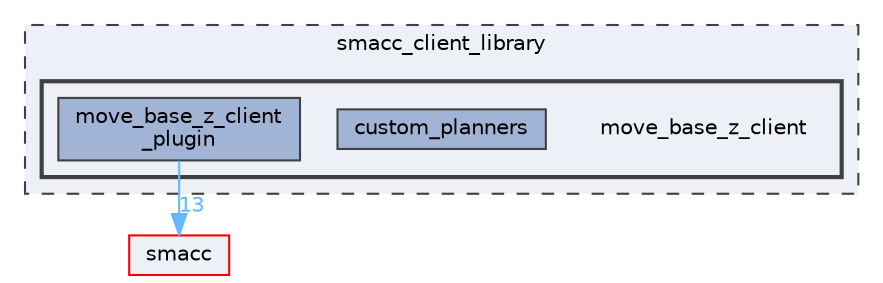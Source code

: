 digraph "smacc_client_library/move_base_z_client"
{
 // LATEX_PDF_SIZE
  bgcolor="transparent";
  edge [fontname=Helvetica,fontsize=10,labelfontname=Helvetica,labelfontsize=10];
  node [fontname=Helvetica,fontsize=10,shape=box,height=0.2,width=0.4];
  compound=true
  subgraph clusterdir_362d4678eed7ce374bc07bff496f870d {
    graph [ bgcolor="#edf0f7", pencolor="grey25", label="smacc_client_library", fontname=Helvetica,fontsize=10 style="filled,dashed", URL="dir_362d4678eed7ce374bc07bff496f870d.html",tooltip=""]
  subgraph clusterdir_e4255edaa76b375f1d771067db798d98 {
    graph [ bgcolor="#edf0f7", pencolor="grey25", label="", fontname=Helvetica,fontsize=10 style="filled,bold", URL="dir_e4255edaa76b375f1d771067db798d98.html",tooltip=""]
    dir_e4255edaa76b375f1d771067db798d98 [shape=plaintext, label="move_base_z_client"];
  dir_8ba2e1426875503dad5af6dc9dcb61f3 [label="custom_planners", fillcolor="#a2b4d6", color="grey25", style="filled", URL="dir_8ba2e1426875503dad5af6dc9dcb61f3.html",tooltip=""];
  dir_ba46289cd302b11947d63522123a501f [label="move_base_z_client\l_plugin", fillcolor="#a2b4d6", color="grey25", style="filled", URL="dir_ba46289cd302b11947d63522123a501f.html",tooltip=""];
  }
  }
  dir_6e3e4532ae0db906acb0c92fce514b9e [label="smacc", fillcolor="#edf0f7", color="red", style="filled", URL="dir_6e3e4532ae0db906acb0c92fce514b9e.html",tooltip=""];
  dir_ba46289cd302b11947d63522123a501f->dir_6e3e4532ae0db906acb0c92fce514b9e [headlabel="13", labeldistance=1.5 headhref="dir_000067_000090.html" color="steelblue1" fontcolor="steelblue1"];
}
